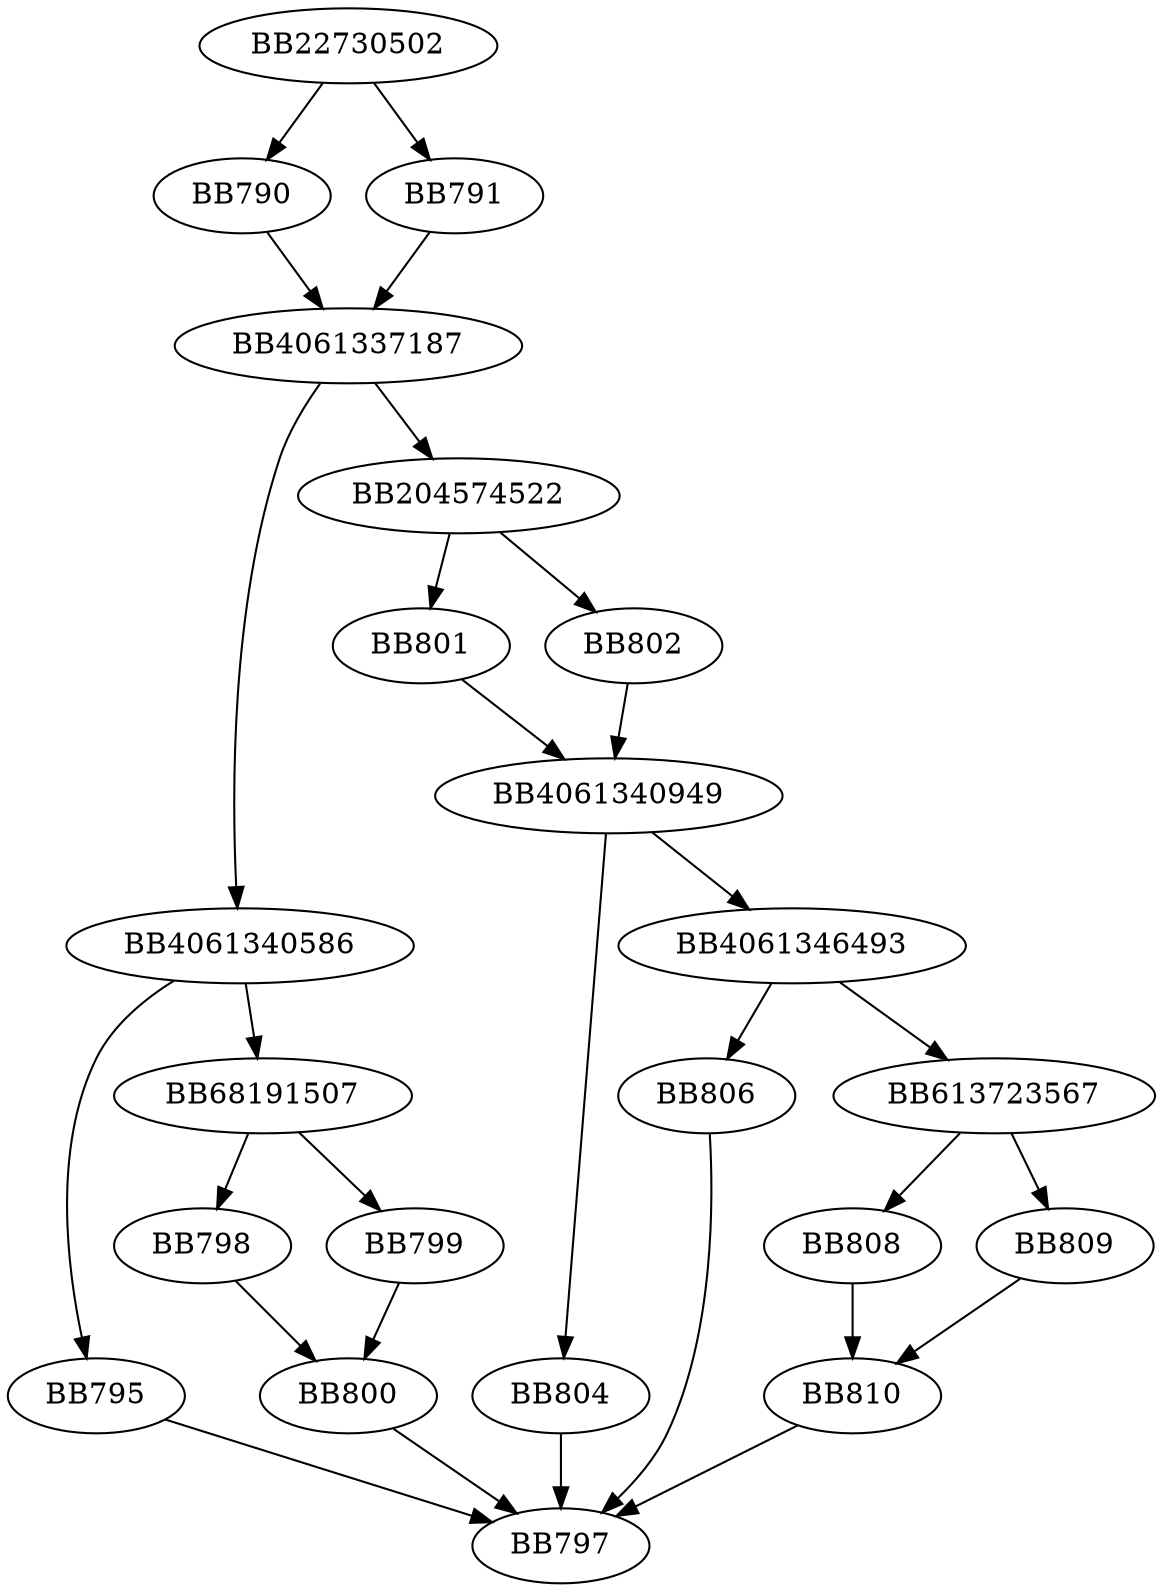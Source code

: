 digraph G{
	BB22730502->BB790;
	BB22730502->BB791;
	BB791->BB4061337187;
	BB790->BB4061337187;
	BB4061337187->BB4061340586;
	BB4061337187->BB204574522;
	BB4061340586->BB795;
	BB4061340586->BB68191507;
	BB795->BB797;
	BB68191507->BB798;
	BB68191507->BB799;
	BB799->BB800;
	BB798->BB800;
	BB800->BB797;
	BB204574522->BB801;
	BB204574522->BB802;
	BB802->BB4061340949;
	BB801->BB4061340949;
	BB4061340949->BB804;
	BB4061340949->BB4061346493;
	BB804->BB797;
	BB4061346493->BB806;
	BB4061346493->BB613723567;
	BB806->BB797;
	BB613723567->BB808;
	BB613723567->BB809;
	BB809->BB810;
	BB808->BB810;
	BB810->BB797;
}
